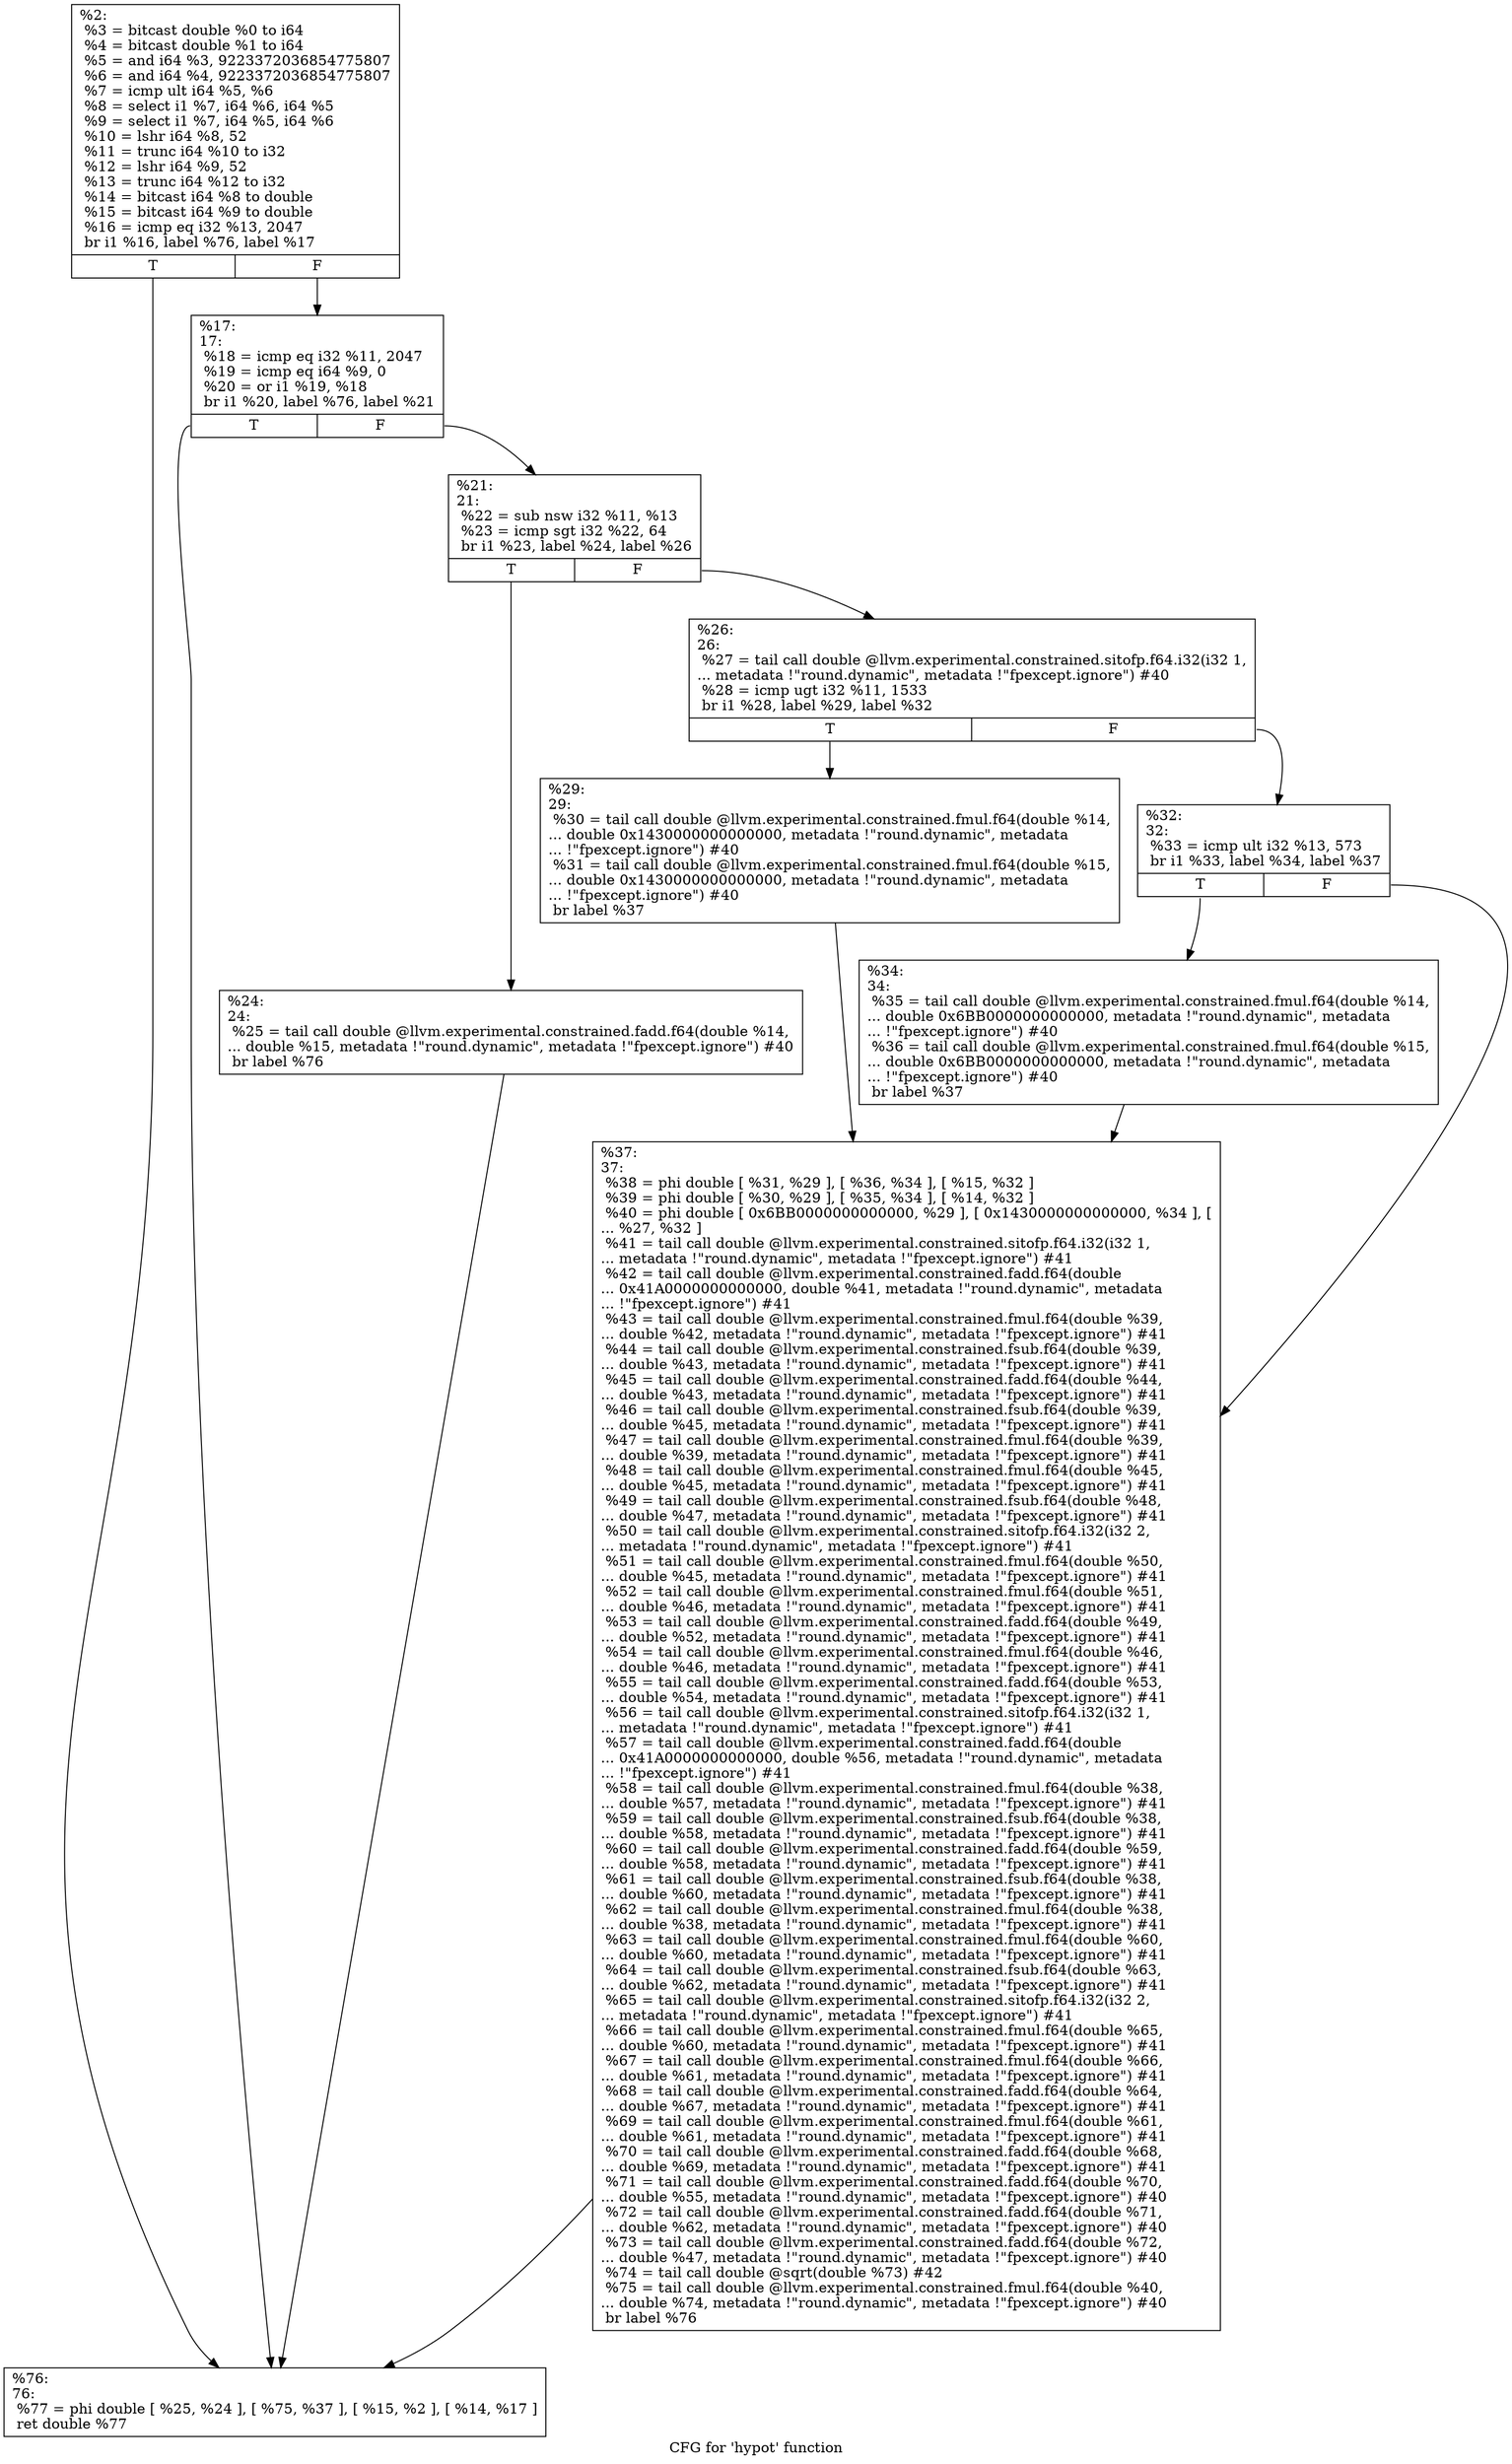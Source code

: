 digraph "CFG for 'hypot' function" {
	label="CFG for 'hypot' function";

	Node0x16ddf50 [shape=record,label="{%2:\l  %3 = bitcast double %0 to i64\l  %4 = bitcast double %1 to i64\l  %5 = and i64 %3, 9223372036854775807\l  %6 = and i64 %4, 9223372036854775807\l  %7 = icmp ult i64 %5, %6\l  %8 = select i1 %7, i64 %6, i64 %5\l  %9 = select i1 %7, i64 %5, i64 %6\l  %10 = lshr i64 %8, 52\l  %11 = trunc i64 %10 to i32\l  %12 = lshr i64 %9, 52\l  %13 = trunc i64 %12 to i32\l  %14 = bitcast i64 %8 to double\l  %15 = bitcast i64 %9 to double\l  %16 = icmp eq i32 %13, 2047\l  br i1 %16, label %76, label %17\l|{<s0>T|<s1>F}}"];
	Node0x16ddf50:s0 -> Node0x16de5b0;
	Node0x16ddf50:s1 -> Node0x16de330;
	Node0x16de330 [shape=record,label="{%17:\l17:                                               \l  %18 = icmp eq i32 %11, 2047\l  %19 = icmp eq i64 %9, 0\l  %20 = or i1 %19, %18\l  br i1 %20, label %76, label %21\l|{<s0>T|<s1>F}}"];
	Node0x16de330:s0 -> Node0x16de5b0;
	Node0x16de330:s1 -> Node0x16de380;
	Node0x16de380 [shape=record,label="{%21:\l21:                                               \l  %22 = sub nsw i32 %11, %13\l  %23 = icmp sgt i32 %22, 64\l  br i1 %23, label %24, label %26\l|{<s0>T|<s1>F}}"];
	Node0x16de380:s0 -> Node0x16de3d0;
	Node0x16de380:s1 -> Node0x16de420;
	Node0x16de3d0 [shape=record,label="{%24:\l24:                                               \l  %25 = tail call double @llvm.experimental.constrained.fadd.f64(double %14,\l... double %15, metadata !\"round.dynamic\", metadata !\"fpexcept.ignore\") #40\l  br label %76\l}"];
	Node0x16de3d0 -> Node0x16de5b0;
	Node0x16de420 [shape=record,label="{%26:\l26:                                               \l  %27 = tail call double @llvm.experimental.constrained.sitofp.f64.i32(i32 1,\l... metadata !\"round.dynamic\", metadata !\"fpexcept.ignore\") #40\l  %28 = icmp ugt i32 %11, 1533\l  br i1 %28, label %29, label %32\l|{<s0>T|<s1>F}}"];
	Node0x16de420:s0 -> Node0x16de470;
	Node0x16de420:s1 -> Node0x16de4c0;
	Node0x16de470 [shape=record,label="{%29:\l29:                                               \l  %30 = tail call double @llvm.experimental.constrained.fmul.f64(double %14,\l... double 0x1430000000000000, metadata !\"round.dynamic\", metadata\l... !\"fpexcept.ignore\") #40\l  %31 = tail call double @llvm.experimental.constrained.fmul.f64(double %15,\l... double 0x1430000000000000, metadata !\"round.dynamic\", metadata\l... !\"fpexcept.ignore\") #40\l  br label %37\l}"];
	Node0x16de470 -> Node0x16de560;
	Node0x16de4c0 [shape=record,label="{%32:\l32:                                               \l  %33 = icmp ult i32 %13, 573\l  br i1 %33, label %34, label %37\l|{<s0>T|<s1>F}}"];
	Node0x16de4c0:s0 -> Node0x16de510;
	Node0x16de4c0:s1 -> Node0x16de560;
	Node0x16de510 [shape=record,label="{%34:\l34:                                               \l  %35 = tail call double @llvm.experimental.constrained.fmul.f64(double %14,\l... double 0x6BB0000000000000, metadata !\"round.dynamic\", metadata\l... !\"fpexcept.ignore\") #40\l  %36 = tail call double @llvm.experimental.constrained.fmul.f64(double %15,\l... double 0x6BB0000000000000, metadata !\"round.dynamic\", metadata\l... !\"fpexcept.ignore\") #40\l  br label %37\l}"];
	Node0x16de510 -> Node0x16de560;
	Node0x16de560 [shape=record,label="{%37:\l37:                                               \l  %38 = phi double [ %31, %29 ], [ %36, %34 ], [ %15, %32 ]\l  %39 = phi double [ %30, %29 ], [ %35, %34 ], [ %14, %32 ]\l  %40 = phi double [ 0x6BB0000000000000, %29 ], [ 0x1430000000000000, %34 ], [\l... %27, %32 ]\l  %41 = tail call double @llvm.experimental.constrained.sitofp.f64.i32(i32 1,\l... metadata !\"round.dynamic\", metadata !\"fpexcept.ignore\") #41\l  %42 = tail call double @llvm.experimental.constrained.fadd.f64(double\l... 0x41A0000000000000, double %41, metadata !\"round.dynamic\", metadata\l... !\"fpexcept.ignore\") #41\l  %43 = tail call double @llvm.experimental.constrained.fmul.f64(double %39,\l... double %42, metadata !\"round.dynamic\", metadata !\"fpexcept.ignore\") #41\l  %44 = tail call double @llvm.experimental.constrained.fsub.f64(double %39,\l... double %43, metadata !\"round.dynamic\", metadata !\"fpexcept.ignore\") #41\l  %45 = tail call double @llvm.experimental.constrained.fadd.f64(double %44,\l... double %43, metadata !\"round.dynamic\", metadata !\"fpexcept.ignore\") #41\l  %46 = tail call double @llvm.experimental.constrained.fsub.f64(double %39,\l... double %45, metadata !\"round.dynamic\", metadata !\"fpexcept.ignore\") #41\l  %47 = tail call double @llvm.experimental.constrained.fmul.f64(double %39,\l... double %39, metadata !\"round.dynamic\", metadata !\"fpexcept.ignore\") #41\l  %48 = tail call double @llvm.experimental.constrained.fmul.f64(double %45,\l... double %45, metadata !\"round.dynamic\", metadata !\"fpexcept.ignore\") #41\l  %49 = tail call double @llvm.experimental.constrained.fsub.f64(double %48,\l... double %47, metadata !\"round.dynamic\", metadata !\"fpexcept.ignore\") #41\l  %50 = tail call double @llvm.experimental.constrained.sitofp.f64.i32(i32 2,\l... metadata !\"round.dynamic\", metadata !\"fpexcept.ignore\") #41\l  %51 = tail call double @llvm.experimental.constrained.fmul.f64(double %50,\l... double %45, metadata !\"round.dynamic\", metadata !\"fpexcept.ignore\") #41\l  %52 = tail call double @llvm.experimental.constrained.fmul.f64(double %51,\l... double %46, metadata !\"round.dynamic\", metadata !\"fpexcept.ignore\") #41\l  %53 = tail call double @llvm.experimental.constrained.fadd.f64(double %49,\l... double %52, metadata !\"round.dynamic\", metadata !\"fpexcept.ignore\") #41\l  %54 = tail call double @llvm.experimental.constrained.fmul.f64(double %46,\l... double %46, metadata !\"round.dynamic\", metadata !\"fpexcept.ignore\") #41\l  %55 = tail call double @llvm.experimental.constrained.fadd.f64(double %53,\l... double %54, metadata !\"round.dynamic\", metadata !\"fpexcept.ignore\") #41\l  %56 = tail call double @llvm.experimental.constrained.sitofp.f64.i32(i32 1,\l... metadata !\"round.dynamic\", metadata !\"fpexcept.ignore\") #41\l  %57 = tail call double @llvm.experimental.constrained.fadd.f64(double\l... 0x41A0000000000000, double %56, metadata !\"round.dynamic\", metadata\l... !\"fpexcept.ignore\") #41\l  %58 = tail call double @llvm.experimental.constrained.fmul.f64(double %38,\l... double %57, metadata !\"round.dynamic\", metadata !\"fpexcept.ignore\") #41\l  %59 = tail call double @llvm.experimental.constrained.fsub.f64(double %38,\l... double %58, metadata !\"round.dynamic\", metadata !\"fpexcept.ignore\") #41\l  %60 = tail call double @llvm.experimental.constrained.fadd.f64(double %59,\l... double %58, metadata !\"round.dynamic\", metadata !\"fpexcept.ignore\") #41\l  %61 = tail call double @llvm.experimental.constrained.fsub.f64(double %38,\l... double %60, metadata !\"round.dynamic\", metadata !\"fpexcept.ignore\") #41\l  %62 = tail call double @llvm.experimental.constrained.fmul.f64(double %38,\l... double %38, metadata !\"round.dynamic\", metadata !\"fpexcept.ignore\") #41\l  %63 = tail call double @llvm.experimental.constrained.fmul.f64(double %60,\l... double %60, metadata !\"round.dynamic\", metadata !\"fpexcept.ignore\") #41\l  %64 = tail call double @llvm.experimental.constrained.fsub.f64(double %63,\l... double %62, metadata !\"round.dynamic\", metadata !\"fpexcept.ignore\") #41\l  %65 = tail call double @llvm.experimental.constrained.sitofp.f64.i32(i32 2,\l... metadata !\"round.dynamic\", metadata !\"fpexcept.ignore\") #41\l  %66 = tail call double @llvm.experimental.constrained.fmul.f64(double %65,\l... double %60, metadata !\"round.dynamic\", metadata !\"fpexcept.ignore\") #41\l  %67 = tail call double @llvm.experimental.constrained.fmul.f64(double %66,\l... double %61, metadata !\"round.dynamic\", metadata !\"fpexcept.ignore\") #41\l  %68 = tail call double @llvm.experimental.constrained.fadd.f64(double %64,\l... double %67, metadata !\"round.dynamic\", metadata !\"fpexcept.ignore\") #41\l  %69 = tail call double @llvm.experimental.constrained.fmul.f64(double %61,\l... double %61, metadata !\"round.dynamic\", metadata !\"fpexcept.ignore\") #41\l  %70 = tail call double @llvm.experimental.constrained.fadd.f64(double %68,\l... double %69, metadata !\"round.dynamic\", metadata !\"fpexcept.ignore\") #41\l  %71 = tail call double @llvm.experimental.constrained.fadd.f64(double %70,\l... double %55, metadata !\"round.dynamic\", metadata !\"fpexcept.ignore\") #40\l  %72 = tail call double @llvm.experimental.constrained.fadd.f64(double %71,\l... double %62, metadata !\"round.dynamic\", metadata !\"fpexcept.ignore\") #40\l  %73 = tail call double @llvm.experimental.constrained.fadd.f64(double %72,\l... double %47, metadata !\"round.dynamic\", metadata !\"fpexcept.ignore\") #40\l  %74 = tail call double @sqrt(double %73) #42\l  %75 = tail call double @llvm.experimental.constrained.fmul.f64(double %40,\l... double %74, metadata !\"round.dynamic\", metadata !\"fpexcept.ignore\") #40\l  br label %76\l}"];
	Node0x16de560 -> Node0x16de5b0;
	Node0x16de5b0 [shape=record,label="{%76:\l76:                                               \l  %77 = phi double [ %25, %24 ], [ %75, %37 ], [ %15, %2 ], [ %14, %17 ]\l  ret double %77\l}"];
}
